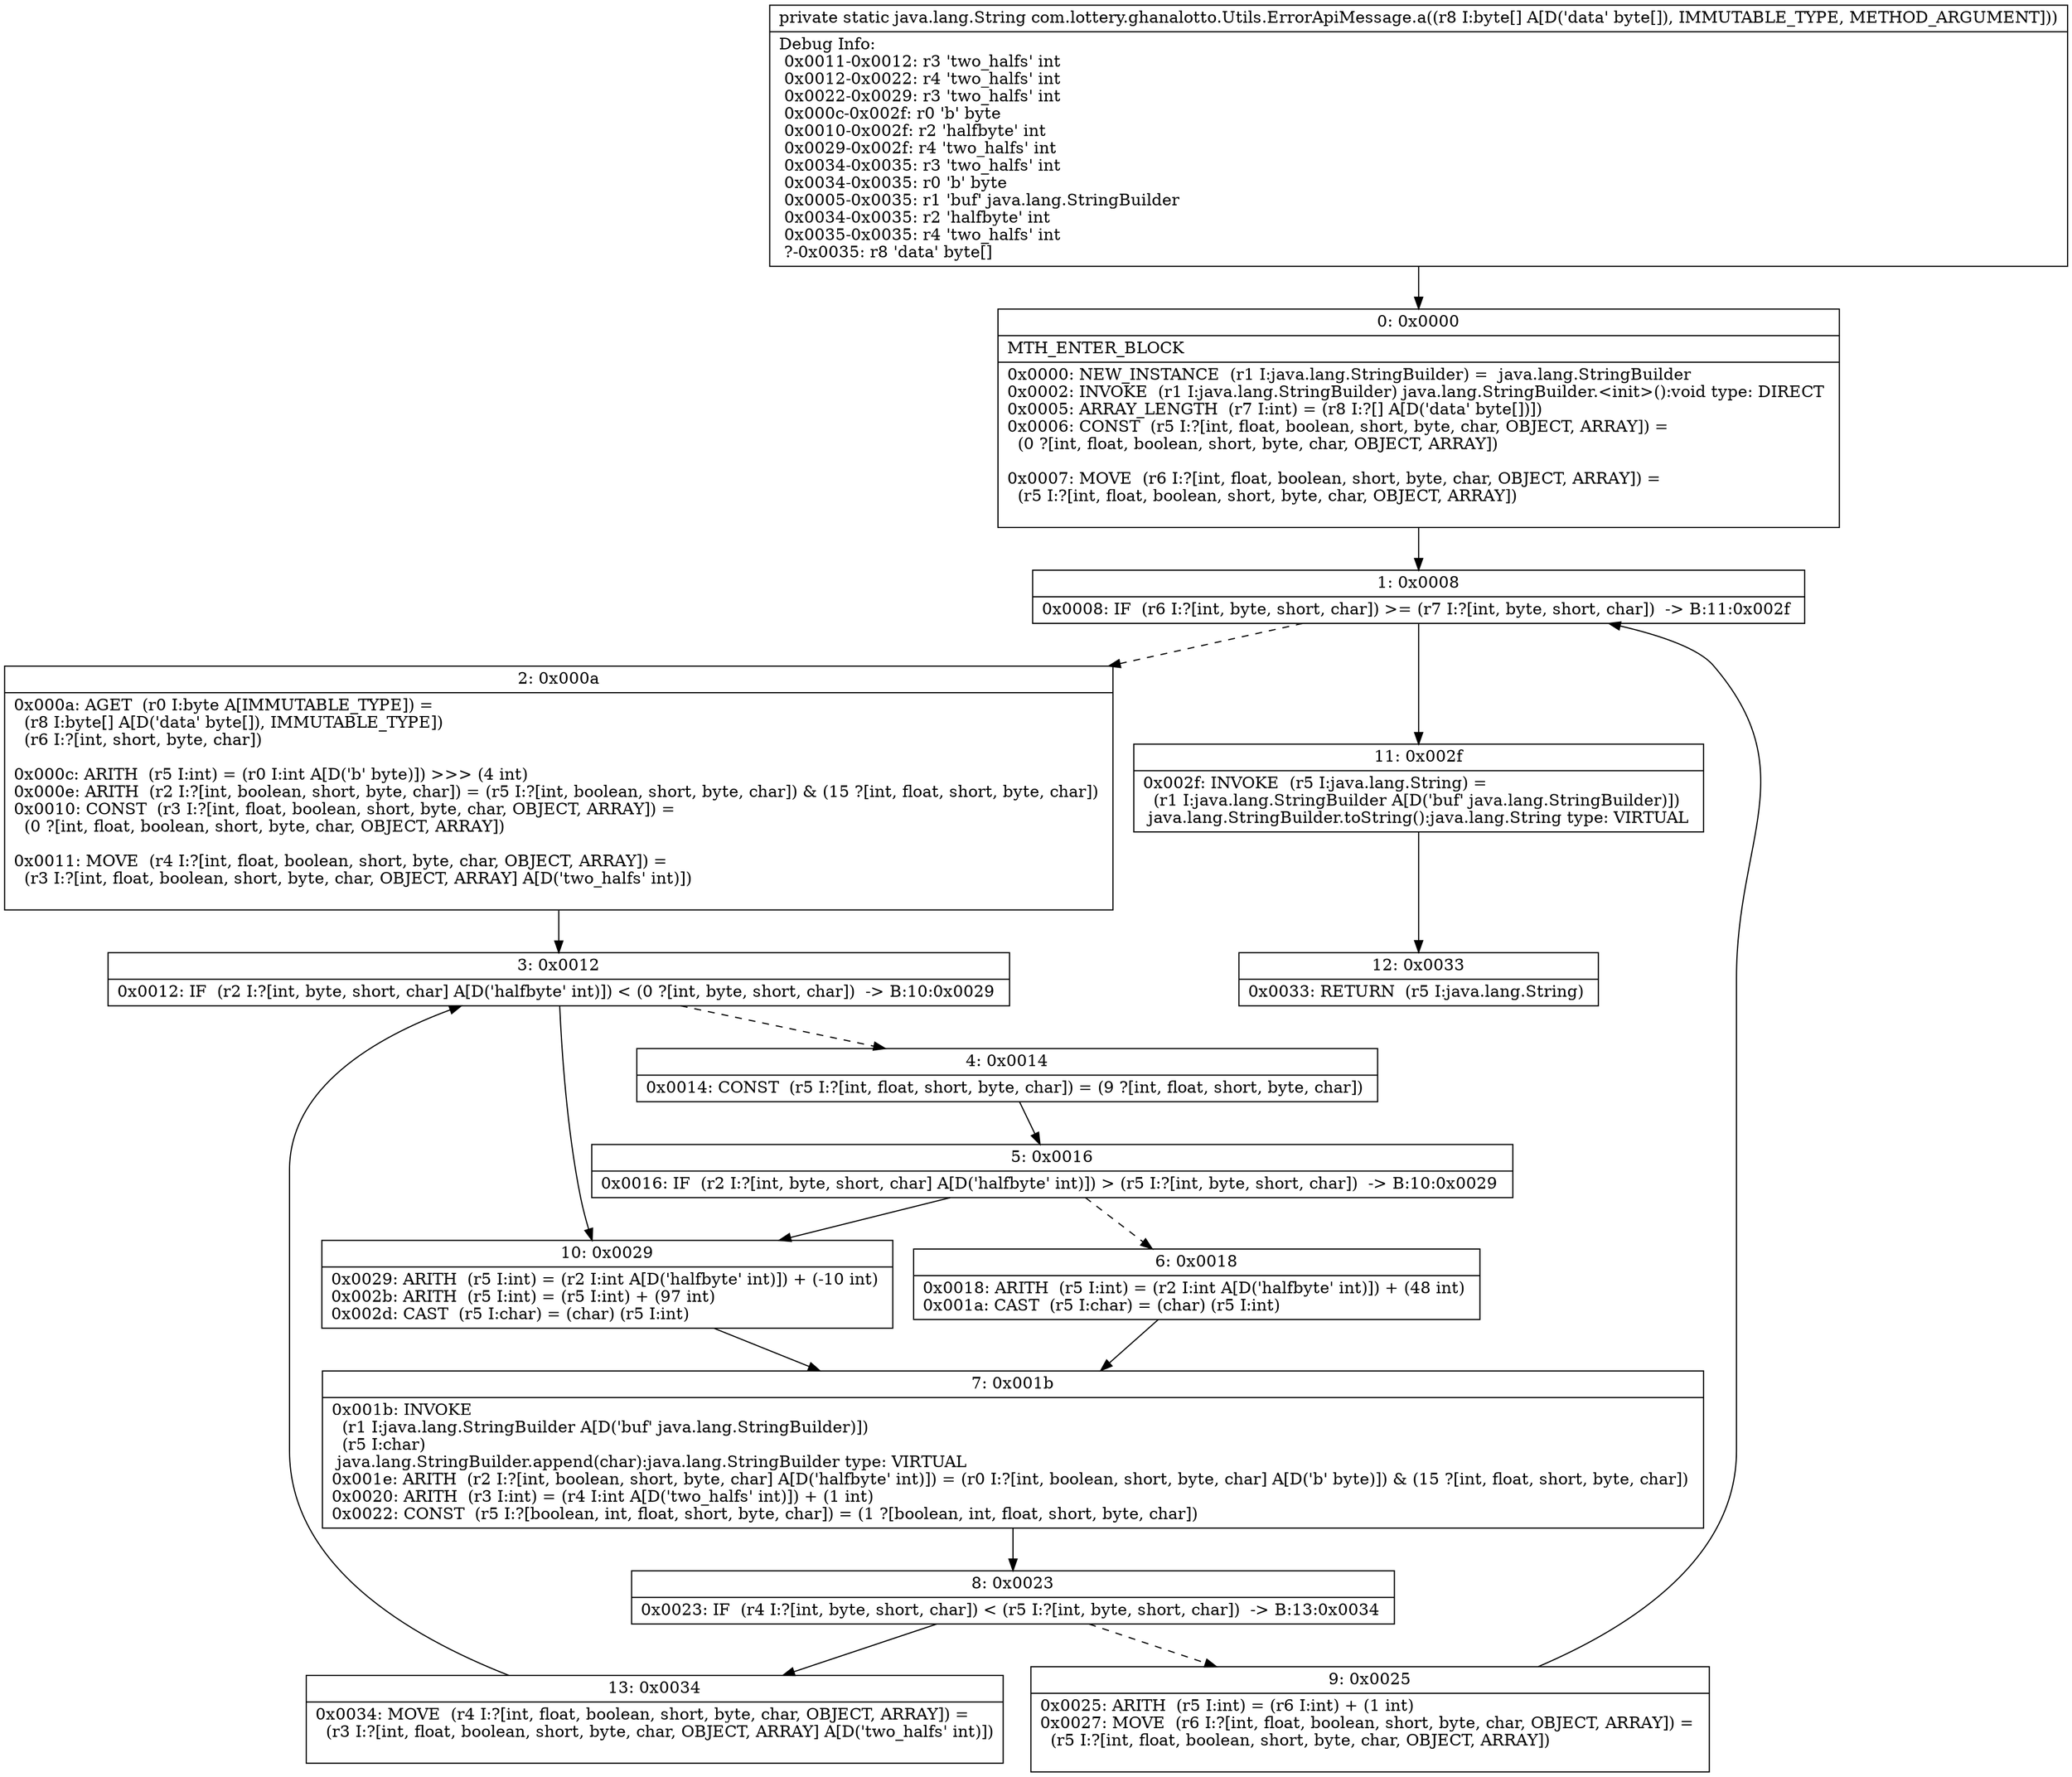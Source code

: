 digraph "CFG forcom.lottery.ghanalotto.Utils.ErrorApiMessage.a([B)Ljava\/lang\/String;" {
Node_0 [shape=record,label="{0\:\ 0x0000|MTH_ENTER_BLOCK\l|0x0000: NEW_INSTANCE  (r1 I:java.lang.StringBuilder) =  java.lang.StringBuilder \l0x0002: INVOKE  (r1 I:java.lang.StringBuilder) java.lang.StringBuilder.\<init\>():void type: DIRECT \l0x0005: ARRAY_LENGTH  (r7 I:int) = (r8 I:?[] A[D('data' byte[])]) \l0x0006: CONST  (r5 I:?[int, float, boolean, short, byte, char, OBJECT, ARRAY]) = \l  (0 ?[int, float, boolean, short, byte, char, OBJECT, ARRAY])\l \l0x0007: MOVE  (r6 I:?[int, float, boolean, short, byte, char, OBJECT, ARRAY]) = \l  (r5 I:?[int, float, boolean, short, byte, char, OBJECT, ARRAY])\l \l}"];
Node_1 [shape=record,label="{1\:\ 0x0008|0x0008: IF  (r6 I:?[int, byte, short, char]) \>= (r7 I:?[int, byte, short, char])  \-\> B:11:0x002f \l}"];
Node_2 [shape=record,label="{2\:\ 0x000a|0x000a: AGET  (r0 I:byte A[IMMUTABLE_TYPE]) = \l  (r8 I:byte[] A[D('data' byte[]), IMMUTABLE_TYPE])\l  (r6 I:?[int, short, byte, char])\l \l0x000c: ARITH  (r5 I:int) = (r0 I:int A[D('b' byte)]) \>\>\> (4 int) \l0x000e: ARITH  (r2 I:?[int, boolean, short, byte, char]) = (r5 I:?[int, boolean, short, byte, char]) & (15 ?[int, float, short, byte, char]) \l0x0010: CONST  (r3 I:?[int, float, boolean, short, byte, char, OBJECT, ARRAY]) = \l  (0 ?[int, float, boolean, short, byte, char, OBJECT, ARRAY])\l \l0x0011: MOVE  (r4 I:?[int, float, boolean, short, byte, char, OBJECT, ARRAY]) = \l  (r3 I:?[int, float, boolean, short, byte, char, OBJECT, ARRAY] A[D('two_halfs' int)])\l \l}"];
Node_3 [shape=record,label="{3\:\ 0x0012|0x0012: IF  (r2 I:?[int, byte, short, char] A[D('halfbyte' int)]) \< (0 ?[int, byte, short, char])  \-\> B:10:0x0029 \l}"];
Node_4 [shape=record,label="{4\:\ 0x0014|0x0014: CONST  (r5 I:?[int, float, short, byte, char]) = (9 ?[int, float, short, byte, char]) \l}"];
Node_5 [shape=record,label="{5\:\ 0x0016|0x0016: IF  (r2 I:?[int, byte, short, char] A[D('halfbyte' int)]) \> (r5 I:?[int, byte, short, char])  \-\> B:10:0x0029 \l}"];
Node_6 [shape=record,label="{6\:\ 0x0018|0x0018: ARITH  (r5 I:int) = (r2 I:int A[D('halfbyte' int)]) + (48 int) \l0x001a: CAST  (r5 I:char) = (char) (r5 I:int) \l}"];
Node_7 [shape=record,label="{7\:\ 0x001b|0x001b: INVOKE  \l  (r1 I:java.lang.StringBuilder A[D('buf' java.lang.StringBuilder)])\l  (r5 I:char)\l java.lang.StringBuilder.append(char):java.lang.StringBuilder type: VIRTUAL \l0x001e: ARITH  (r2 I:?[int, boolean, short, byte, char] A[D('halfbyte' int)]) = (r0 I:?[int, boolean, short, byte, char] A[D('b' byte)]) & (15 ?[int, float, short, byte, char]) \l0x0020: ARITH  (r3 I:int) = (r4 I:int A[D('two_halfs' int)]) + (1 int) \l0x0022: CONST  (r5 I:?[boolean, int, float, short, byte, char]) = (1 ?[boolean, int, float, short, byte, char]) \l}"];
Node_8 [shape=record,label="{8\:\ 0x0023|0x0023: IF  (r4 I:?[int, byte, short, char]) \< (r5 I:?[int, byte, short, char])  \-\> B:13:0x0034 \l}"];
Node_9 [shape=record,label="{9\:\ 0x0025|0x0025: ARITH  (r5 I:int) = (r6 I:int) + (1 int) \l0x0027: MOVE  (r6 I:?[int, float, boolean, short, byte, char, OBJECT, ARRAY]) = \l  (r5 I:?[int, float, boolean, short, byte, char, OBJECT, ARRAY])\l \l}"];
Node_10 [shape=record,label="{10\:\ 0x0029|0x0029: ARITH  (r5 I:int) = (r2 I:int A[D('halfbyte' int)]) + (\-10 int) \l0x002b: ARITH  (r5 I:int) = (r5 I:int) + (97 int) \l0x002d: CAST  (r5 I:char) = (char) (r5 I:int) \l}"];
Node_11 [shape=record,label="{11\:\ 0x002f|0x002f: INVOKE  (r5 I:java.lang.String) = \l  (r1 I:java.lang.StringBuilder A[D('buf' java.lang.StringBuilder)])\l java.lang.StringBuilder.toString():java.lang.String type: VIRTUAL \l}"];
Node_12 [shape=record,label="{12\:\ 0x0033|0x0033: RETURN  (r5 I:java.lang.String) \l}"];
Node_13 [shape=record,label="{13\:\ 0x0034|0x0034: MOVE  (r4 I:?[int, float, boolean, short, byte, char, OBJECT, ARRAY]) = \l  (r3 I:?[int, float, boolean, short, byte, char, OBJECT, ARRAY] A[D('two_halfs' int)])\l \l}"];
MethodNode[shape=record,label="{private static java.lang.String com.lottery.ghanalotto.Utils.ErrorApiMessage.a((r8 I:byte[] A[D('data' byte[]), IMMUTABLE_TYPE, METHOD_ARGUMENT]))  | Debug Info:\l  0x0011\-0x0012: r3 'two_halfs' int\l  0x0012\-0x0022: r4 'two_halfs' int\l  0x0022\-0x0029: r3 'two_halfs' int\l  0x000c\-0x002f: r0 'b' byte\l  0x0010\-0x002f: r2 'halfbyte' int\l  0x0029\-0x002f: r4 'two_halfs' int\l  0x0034\-0x0035: r3 'two_halfs' int\l  0x0034\-0x0035: r0 'b' byte\l  0x0005\-0x0035: r1 'buf' java.lang.StringBuilder\l  0x0034\-0x0035: r2 'halfbyte' int\l  0x0035\-0x0035: r4 'two_halfs' int\l  ?\-0x0035: r8 'data' byte[]\l}"];
MethodNode -> Node_0;
Node_0 -> Node_1;
Node_1 -> Node_2[style=dashed];
Node_1 -> Node_11;
Node_2 -> Node_3;
Node_3 -> Node_4[style=dashed];
Node_3 -> Node_10;
Node_4 -> Node_5;
Node_5 -> Node_6[style=dashed];
Node_5 -> Node_10;
Node_6 -> Node_7;
Node_7 -> Node_8;
Node_8 -> Node_9[style=dashed];
Node_8 -> Node_13;
Node_9 -> Node_1;
Node_10 -> Node_7;
Node_11 -> Node_12;
Node_13 -> Node_3;
}

